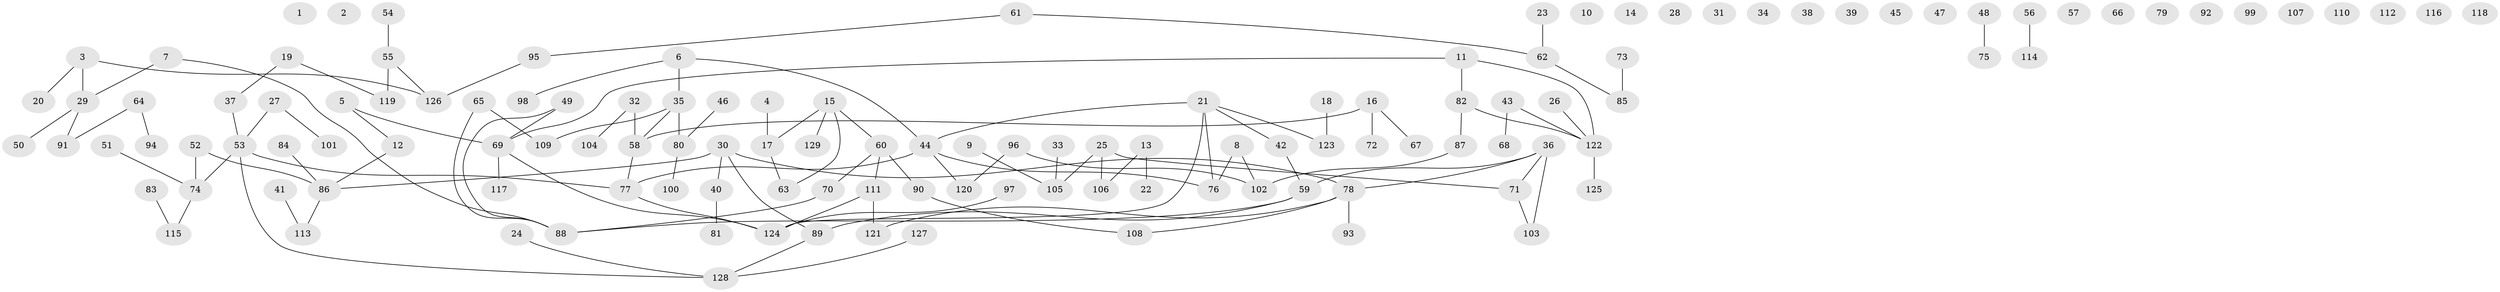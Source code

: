 // coarse degree distribution, {0: 0.45098039215686275, 1: 0.27450980392156865, 3: 0.11764705882352941, 2: 0.058823529411764705, 7: 0.0196078431372549, 5: 0.0196078431372549, 4: 0.0392156862745098, 8: 0.0196078431372549}
// Generated by graph-tools (version 1.1) at 2025/42/03/04/25 21:42:27]
// undirected, 129 vertices, 123 edges
graph export_dot {
graph [start="1"]
  node [color=gray90,style=filled];
  1;
  2;
  3;
  4;
  5;
  6;
  7;
  8;
  9;
  10;
  11;
  12;
  13;
  14;
  15;
  16;
  17;
  18;
  19;
  20;
  21;
  22;
  23;
  24;
  25;
  26;
  27;
  28;
  29;
  30;
  31;
  32;
  33;
  34;
  35;
  36;
  37;
  38;
  39;
  40;
  41;
  42;
  43;
  44;
  45;
  46;
  47;
  48;
  49;
  50;
  51;
  52;
  53;
  54;
  55;
  56;
  57;
  58;
  59;
  60;
  61;
  62;
  63;
  64;
  65;
  66;
  67;
  68;
  69;
  70;
  71;
  72;
  73;
  74;
  75;
  76;
  77;
  78;
  79;
  80;
  81;
  82;
  83;
  84;
  85;
  86;
  87;
  88;
  89;
  90;
  91;
  92;
  93;
  94;
  95;
  96;
  97;
  98;
  99;
  100;
  101;
  102;
  103;
  104;
  105;
  106;
  107;
  108;
  109;
  110;
  111;
  112;
  113;
  114;
  115;
  116;
  117;
  118;
  119;
  120;
  121;
  122;
  123;
  124;
  125;
  126;
  127;
  128;
  129;
  3 -- 20;
  3 -- 29;
  3 -- 126;
  4 -- 17;
  5 -- 12;
  5 -- 69;
  6 -- 35;
  6 -- 44;
  6 -- 98;
  7 -- 29;
  7 -- 88;
  8 -- 76;
  8 -- 102;
  9 -- 105;
  11 -- 69;
  11 -- 82;
  11 -- 122;
  12 -- 86;
  13 -- 22;
  13 -- 106;
  15 -- 17;
  15 -- 60;
  15 -- 63;
  15 -- 129;
  16 -- 58;
  16 -- 67;
  16 -- 72;
  17 -- 63;
  18 -- 123;
  19 -- 37;
  19 -- 119;
  21 -- 42;
  21 -- 44;
  21 -- 76;
  21 -- 123;
  21 -- 124;
  23 -- 62;
  24 -- 128;
  25 -- 71;
  25 -- 105;
  25 -- 106;
  26 -- 122;
  27 -- 53;
  27 -- 101;
  29 -- 50;
  29 -- 91;
  30 -- 40;
  30 -- 78;
  30 -- 86;
  30 -- 89;
  32 -- 58;
  32 -- 104;
  33 -- 105;
  35 -- 58;
  35 -- 80;
  35 -- 109;
  36 -- 59;
  36 -- 71;
  36 -- 78;
  36 -- 103;
  37 -- 53;
  40 -- 81;
  41 -- 113;
  42 -- 59;
  43 -- 68;
  43 -- 122;
  44 -- 76;
  44 -- 77;
  44 -- 120;
  46 -- 80;
  48 -- 75;
  49 -- 69;
  49 -- 88;
  51 -- 74;
  52 -- 74;
  52 -- 86;
  53 -- 74;
  53 -- 77;
  53 -- 128;
  54 -- 55;
  55 -- 119;
  55 -- 126;
  56 -- 114;
  58 -- 77;
  59 -- 88;
  59 -- 89;
  60 -- 70;
  60 -- 90;
  60 -- 111;
  61 -- 62;
  61 -- 95;
  62 -- 85;
  64 -- 91;
  64 -- 94;
  65 -- 88;
  65 -- 109;
  69 -- 117;
  69 -- 124;
  70 -- 88;
  71 -- 103;
  73 -- 85;
  74 -- 115;
  77 -- 124;
  78 -- 93;
  78 -- 108;
  78 -- 121;
  80 -- 100;
  82 -- 87;
  82 -- 122;
  83 -- 115;
  84 -- 86;
  86 -- 113;
  87 -- 102;
  89 -- 128;
  90 -- 108;
  95 -- 126;
  96 -- 102;
  96 -- 120;
  97 -- 124;
  111 -- 121;
  111 -- 124;
  122 -- 125;
  127 -- 128;
}
